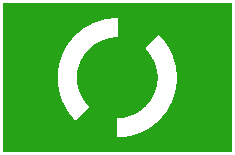 #FIG 3.2
Landscape
Center
Inches
Letter  
100.00
Single
-2
1200 2
0 32 #27a317
5 1 0 10 7 32 49 0 -1 0.000 0 0 0 0 4800.747 4199.999 4535 4466 4534 3935 4799 3824
5 1 0 10 7 32 49 0 -1 0.000 0 0 0 0 4799.588 4200.139 5065 3934 5173 4243 4801 4576
2 2 0 5 32 32 50 0 20 0.000 0 0 -1 0 0 5
	 3975 3675 5625 3675 5625 4725 3975 4725 3975 3675
